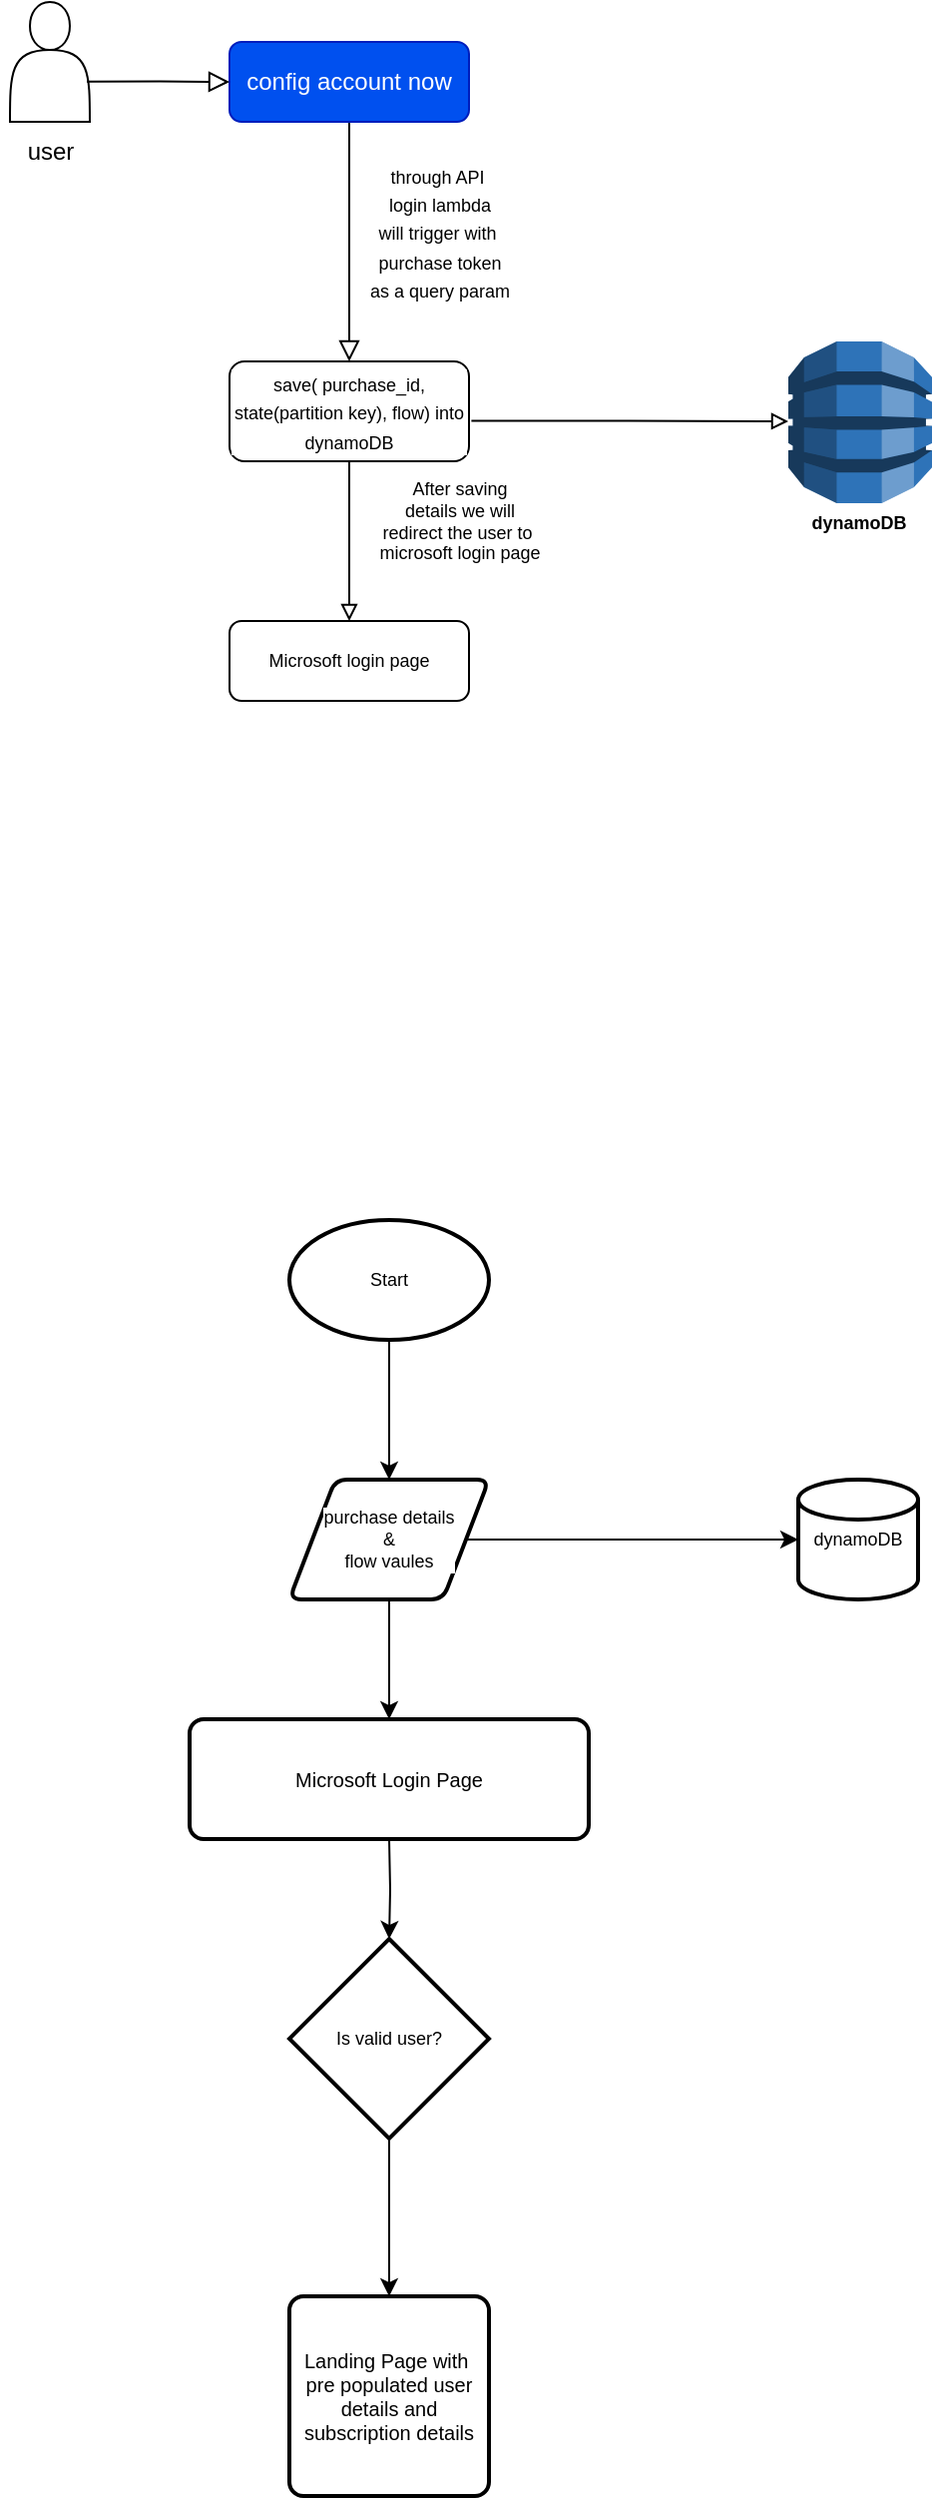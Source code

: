 <mxfile version="20.5.3" type="github">
  <diagram id="C5RBs43oDa-KdzZeNtuy" name="Page-1">
    <mxGraphModel dx="789" dy="418" grid="1" gridSize="10" guides="1" tooltips="1" connect="1" arrows="1" fold="1" page="1" pageScale="1" pageWidth="827" pageHeight="1169" math="0" shadow="0">
      <root>
        <mxCell id="WIyWlLk6GJQsqaUBKTNV-0" />
        <mxCell id="WIyWlLk6GJQsqaUBKTNV-1" parent="WIyWlLk6GJQsqaUBKTNV-0" />
        <mxCell id="WIyWlLk6GJQsqaUBKTNV-2" value="" style="rounded=0;html=1;jettySize=auto;orthogonalLoop=1;fontSize=11;endArrow=block;endFill=0;endSize=8;strokeWidth=1;shadow=0;labelBackgroundColor=none;edgeStyle=orthogonalEdgeStyle;" parent="WIyWlLk6GJQsqaUBKTNV-1" source="WIyWlLk6GJQsqaUBKTNV-3" edge="1">
          <mxGeometry relative="1" as="geometry">
            <mxPoint x="220" y="200" as="targetPoint" />
          </mxGeometry>
        </mxCell>
        <mxCell id="WIyWlLk6GJQsqaUBKTNV-3" value="config account now" style="rounded=1;whiteSpace=wrap;html=1;fontSize=12;glass=0;strokeWidth=1;shadow=0;fillColor=#0050ef;strokeColor=#001DBC;fontColor=#ffffff;" parent="WIyWlLk6GJQsqaUBKTNV-1" vertex="1">
          <mxGeometry x="160" y="40" width="120" height="40" as="geometry" />
        </mxCell>
        <mxCell id="2YoyEx3AYOhNiHGTD30S-0" value="&lt;font style=&quot;font-size: 9px;&quot;&gt;through API&amp;nbsp;&lt;br&gt;login lambda&lt;br&gt;will trigger with&amp;nbsp;&lt;br&gt;purchase token&lt;br&gt;as a query param&lt;/font&gt;" style="text;html=1;align=center;verticalAlign=middle;resizable=0;points=[];autosize=1;strokeColor=none;fillColor=none;" vertex="1" parent="WIyWlLk6GJQsqaUBKTNV-1">
          <mxGeometry x="220" y="90" width="90" height="90" as="geometry" />
        </mxCell>
        <mxCell id="2YoyEx3AYOhNiHGTD30S-12" value="" style="shape=actor;whiteSpace=wrap;html=1;labelBackgroundColor=#3333FF;" vertex="1" parent="WIyWlLk6GJQsqaUBKTNV-1">
          <mxGeometry x="50" y="20" width="40" height="60" as="geometry" />
        </mxCell>
        <mxCell id="2YoyEx3AYOhNiHGTD30S-13" value="user" style="text;html=1;align=center;verticalAlign=middle;resizable=0;points=[];autosize=1;strokeColor=none;fillColor=none;" vertex="1" parent="WIyWlLk6GJQsqaUBKTNV-1">
          <mxGeometry x="45" y="80" width="50" height="30" as="geometry" />
        </mxCell>
        <mxCell id="2YoyEx3AYOhNiHGTD30S-14" value="" style="rounded=0;html=1;jettySize=auto;orthogonalLoop=1;fontSize=11;endArrow=block;endFill=0;endSize=8;strokeWidth=1;shadow=0;labelBackgroundColor=none;edgeStyle=orthogonalEdgeStyle;exitX=0.964;exitY=0.664;exitDx=0;exitDy=0;exitPerimeter=0;" edge="1" parent="WIyWlLk6GJQsqaUBKTNV-1" source="2YoyEx3AYOhNiHGTD30S-12">
          <mxGeometry relative="1" as="geometry">
            <mxPoint x="230" y="80" as="sourcePoint" />
            <mxPoint x="160" y="60" as="targetPoint" />
          </mxGeometry>
        </mxCell>
        <mxCell id="2YoyEx3AYOhNiHGTD30S-20" value="&lt;font style=&quot;font-size: 9px;&quot;&gt;save( purchase_id, state(partition key), flow) into dynamoDB&lt;/font&gt;" style="rounded=1;whiteSpace=wrap;html=1;labelBackgroundColor=#FFFFFF;" vertex="1" parent="WIyWlLk6GJQsqaUBKTNV-1">
          <mxGeometry x="160" y="200" width="120" height="50" as="geometry" />
        </mxCell>
        <mxCell id="2YoyEx3AYOhNiHGTD30S-22" value="" style="rounded=0;html=1;jettySize=auto;orthogonalLoop=1;fontSize=11;endArrow=block;endFill=0;strokeWidth=1;shadow=0;labelBackgroundColor=none;edgeStyle=orthogonalEdgeStyle;exitX=1.01;exitY=0.596;exitDx=0;exitDy=0;exitPerimeter=0;" edge="1" parent="WIyWlLk6GJQsqaUBKTNV-1" source="2YoyEx3AYOhNiHGTD30S-20">
          <mxGeometry relative="1" as="geometry">
            <mxPoint x="300" y="245" as="sourcePoint" />
            <mxPoint x="440" y="230" as="targetPoint" />
          </mxGeometry>
        </mxCell>
        <mxCell id="2YoyEx3AYOhNiHGTD30S-23" value="" style="outlineConnect=0;dashed=0;verticalLabelPosition=bottom;verticalAlign=top;align=center;html=1;shape=mxgraph.aws3.dynamo_db;fillColor=#2E73B8;gradientColor=none;labelBackgroundColor=#FFFFFF;fontSize=7;" vertex="1" parent="WIyWlLk6GJQsqaUBKTNV-1">
          <mxGeometry x="440" y="190" width="72" height="81" as="geometry" />
        </mxCell>
        <mxCell id="2YoyEx3AYOhNiHGTD30S-24" value="" style="rounded=0;html=1;jettySize=auto;orthogonalLoop=1;fontSize=11;endArrow=block;endFill=0;strokeWidth=1;shadow=0;labelBackgroundColor=none;edgeStyle=orthogonalEdgeStyle;exitX=0.5;exitY=1;exitDx=0;exitDy=0;" edge="1" parent="WIyWlLk6GJQsqaUBKTNV-1" source="2YoyEx3AYOhNiHGTD30S-20">
          <mxGeometry relative="1" as="geometry">
            <mxPoint x="291.2" y="239.8" as="sourcePoint" />
            <mxPoint x="220" y="330" as="targetPoint" />
          </mxGeometry>
        </mxCell>
        <mxCell id="2YoyEx3AYOhNiHGTD30S-25" value="&lt;b&gt;dynamoDB&lt;/b&gt;" style="text;html=1;align=center;verticalAlign=middle;resizable=0;points=[];autosize=1;strokeColor=none;fillColor=none;fontSize=9;" vertex="1" parent="WIyWlLk6GJQsqaUBKTNV-1">
          <mxGeometry x="440" y="271" width="70" height="20" as="geometry" />
        </mxCell>
        <mxCell id="2YoyEx3AYOhNiHGTD30S-28" value="Microsoft login page" style="rounded=1;whiteSpace=wrap;html=1;labelBackgroundColor=#FFFFFF;fontSize=9;" vertex="1" parent="WIyWlLk6GJQsqaUBKTNV-1">
          <mxGeometry x="160" y="330" width="120" height="40" as="geometry" />
        </mxCell>
        <mxCell id="2YoyEx3AYOhNiHGTD30S-29" value="After saving&lt;br&gt;details we will&lt;br&gt;redirect the user to&amp;nbsp;&lt;br&gt;microsoft login page" style="text;html=1;align=center;verticalAlign=middle;resizable=0;points=[];autosize=1;strokeColor=none;fillColor=none;fontSize=9;" vertex="1" parent="WIyWlLk6GJQsqaUBKTNV-1">
          <mxGeometry x="225" y="250" width="100" height="60" as="geometry" />
        </mxCell>
        <mxCell id="2YoyEx3AYOhNiHGTD30S-34" value="" style="edgeStyle=orthogonalEdgeStyle;rounded=0;orthogonalLoop=1;jettySize=auto;html=1;fontSize=9;" edge="1" parent="WIyWlLk6GJQsqaUBKTNV-1" source="2YoyEx3AYOhNiHGTD30S-31" target="2YoyEx3AYOhNiHGTD30S-32">
          <mxGeometry relative="1" as="geometry" />
        </mxCell>
        <mxCell id="2YoyEx3AYOhNiHGTD30S-31" value="Start" style="strokeWidth=2;html=1;shape=mxgraph.flowchart.start_1;whiteSpace=wrap;labelBackgroundColor=#FFFFFF;fontSize=9;" vertex="1" parent="WIyWlLk6GJQsqaUBKTNV-1">
          <mxGeometry x="190" y="630" width="100" height="60" as="geometry" />
        </mxCell>
        <mxCell id="2YoyEx3AYOhNiHGTD30S-35" value="" style="edgeStyle=orthogonalEdgeStyle;rounded=0;orthogonalLoop=1;jettySize=auto;html=1;fontSize=9;" edge="1" parent="WIyWlLk6GJQsqaUBKTNV-1" source="2YoyEx3AYOhNiHGTD30S-32" target="2YoyEx3AYOhNiHGTD30S-33">
          <mxGeometry relative="1" as="geometry" />
        </mxCell>
        <mxCell id="2YoyEx3AYOhNiHGTD30S-37" value="" style="edgeStyle=orthogonalEdgeStyle;rounded=0;orthogonalLoop=1;jettySize=auto;html=1;fontSize=9;" edge="1" parent="WIyWlLk6GJQsqaUBKTNV-1" source="2YoyEx3AYOhNiHGTD30S-32">
          <mxGeometry relative="1" as="geometry">
            <mxPoint x="240.0" y="880" as="targetPoint" />
          </mxGeometry>
        </mxCell>
        <mxCell id="2YoyEx3AYOhNiHGTD30S-32" value="purchase details&lt;br&gt;&amp;amp;&lt;br&gt;flow vaules" style="shape=parallelogram;html=1;strokeWidth=2;perimeter=parallelogramPerimeter;whiteSpace=wrap;rounded=1;arcSize=12;size=0.23;labelBackgroundColor=#FFFFFF;fontSize=9;" vertex="1" parent="WIyWlLk6GJQsqaUBKTNV-1">
          <mxGeometry x="190" y="760" width="100" height="60" as="geometry" />
        </mxCell>
        <mxCell id="2YoyEx3AYOhNiHGTD30S-33" value="dynamoDB" style="strokeWidth=2;html=1;shape=mxgraph.flowchart.database;whiteSpace=wrap;labelBackgroundColor=#FFFFFF;fontSize=9;" vertex="1" parent="WIyWlLk6GJQsqaUBKTNV-1">
          <mxGeometry x="445" y="760" width="60" height="60" as="geometry" />
        </mxCell>
        <mxCell id="2YoyEx3AYOhNiHGTD30S-39" value="" style="edgeStyle=orthogonalEdgeStyle;rounded=0;orthogonalLoop=1;jettySize=auto;html=1;fontSize=9;" edge="1" parent="WIyWlLk6GJQsqaUBKTNV-1" target="2YoyEx3AYOhNiHGTD30S-38">
          <mxGeometry relative="1" as="geometry">
            <mxPoint x="240.0" y="940" as="sourcePoint" />
          </mxGeometry>
        </mxCell>
        <mxCell id="2YoyEx3AYOhNiHGTD30S-43" value="" style="edgeStyle=orthogonalEdgeStyle;rounded=0;orthogonalLoop=1;jettySize=auto;html=1;fontSize=10;" edge="1" parent="WIyWlLk6GJQsqaUBKTNV-1" source="2YoyEx3AYOhNiHGTD30S-38" target="2YoyEx3AYOhNiHGTD30S-42">
          <mxGeometry relative="1" as="geometry" />
        </mxCell>
        <mxCell id="2YoyEx3AYOhNiHGTD30S-38" value="Is valid user?" style="strokeWidth=2;html=1;shape=mxgraph.flowchart.decision;whiteSpace=wrap;labelBackgroundColor=#FFFFFF;fontSize=9;" vertex="1" parent="WIyWlLk6GJQsqaUBKTNV-1">
          <mxGeometry x="190" y="990" width="100" height="100" as="geometry" />
        </mxCell>
        <mxCell id="2YoyEx3AYOhNiHGTD30S-41" value="Microsoft Login Page" style="rounded=1;whiteSpace=wrap;html=1;absoluteArcSize=1;arcSize=14;strokeWidth=2;labelBackgroundColor=#FFFFFF;fontSize=10;" vertex="1" parent="WIyWlLk6GJQsqaUBKTNV-1">
          <mxGeometry x="140" y="880" width="200" height="60" as="geometry" />
        </mxCell>
        <mxCell id="2YoyEx3AYOhNiHGTD30S-42" value="Landing Page with&amp;nbsp;&lt;br&gt;pre populated user details and subscription details" style="rounded=1;whiteSpace=wrap;html=1;absoluteArcSize=1;arcSize=14;strokeWidth=2;labelBackgroundColor=#FFFFFF;fontSize=10;" vertex="1" parent="WIyWlLk6GJQsqaUBKTNV-1">
          <mxGeometry x="190" y="1169" width="100" height="100" as="geometry" />
        </mxCell>
      </root>
    </mxGraphModel>
  </diagram>
</mxfile>
